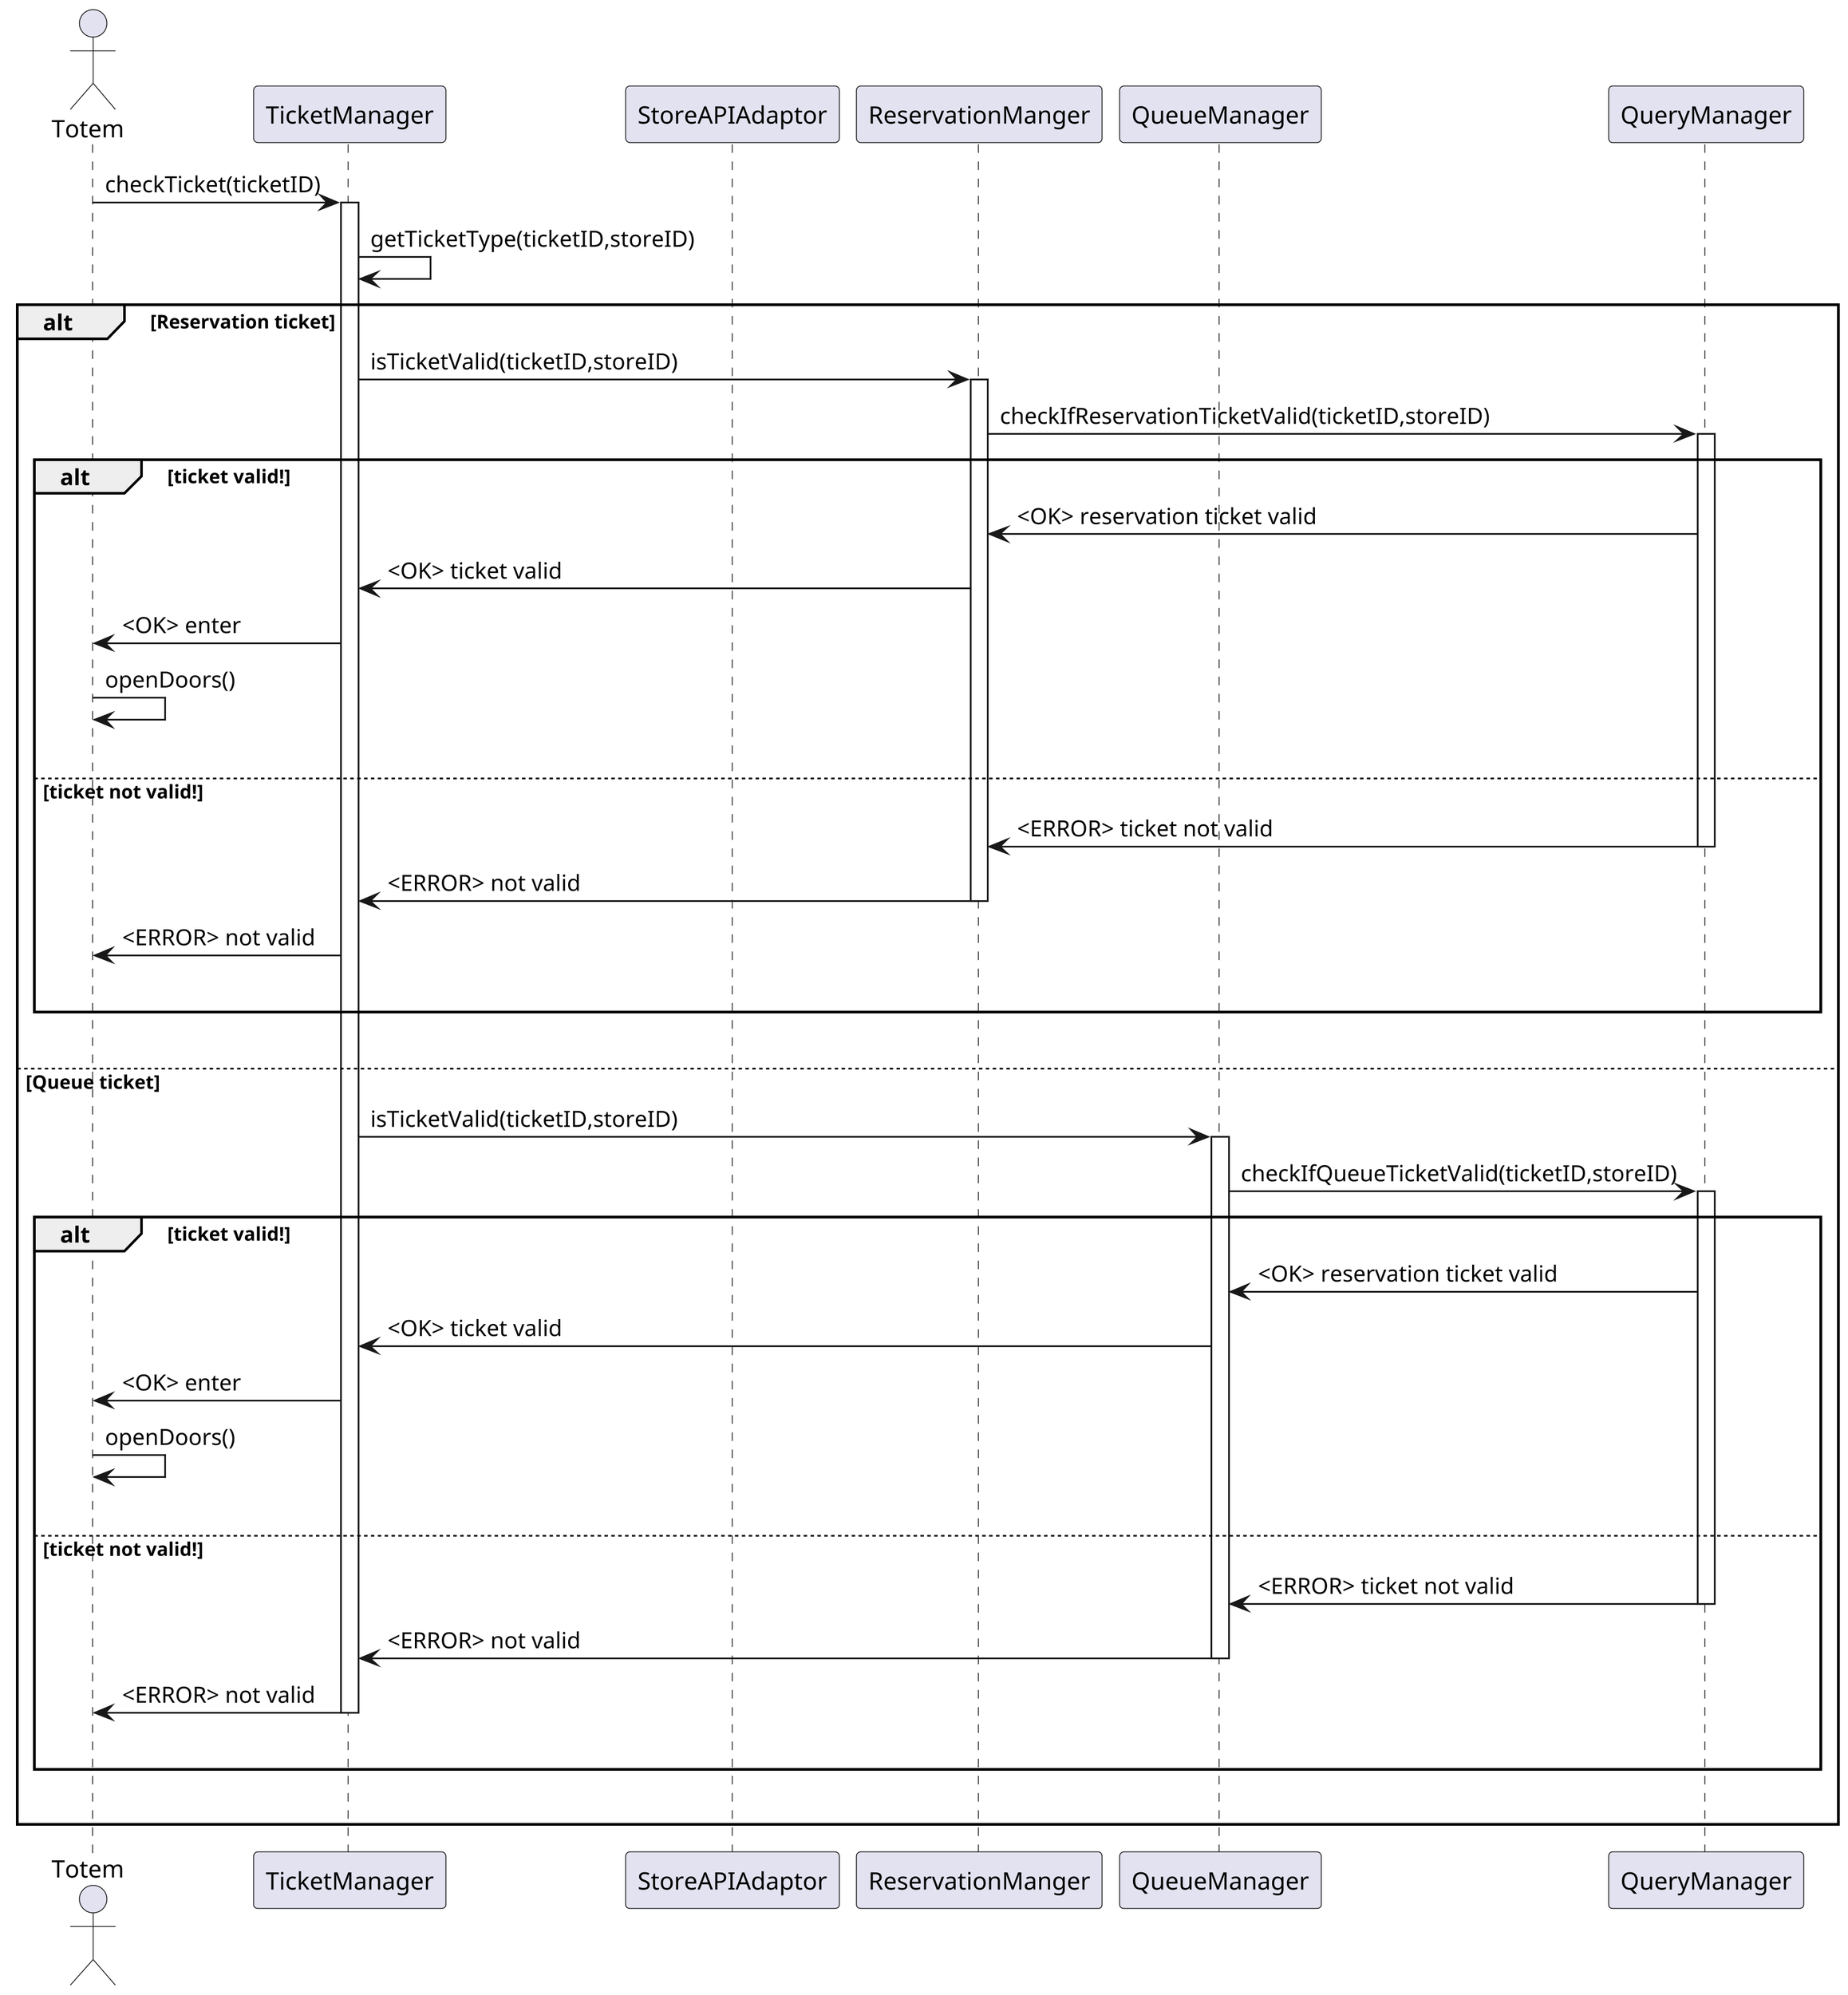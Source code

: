 @startuml seq_user_enters_store
skinparam {
   dpi 300
}

actor Totem as a
participant TicketManager as tm
participant StoreAPIAdaptor as api
participant ReservationManger as rm
participant QueueManager as queue
participant QueryManager as qm
'database DBMS as db

a->tm : checkTicket(ticketID)
activate tm
tm->tm : getTicketType(ticketID,storeID)

alt Reservation ticket
    tm->rm : isTicketValid(ticketID,storeID)
    activate rm 
    rm -> qm : checkIfReservationTicketValid(ticketID,storeID)
    activate qm
    'qm->db : queryStoreReservation(ticketID, storeID)
        alt ticket valid!
        'db->qm : <OK>
        qm->rm : <OK> reservation ticket valid
        rm->tm : <OK> ticket valid
        tm->a : <OK> enter
        a->a : openDoors()
        |||
        else ticket not valid!
        'db->qm : <ERROR>
        qm->rm : <ERROR> ticket not valid
        deactivate qm
        rm->tm : <ERROR> not valid
        deactivate rm
        tm->a : <ERROR> not valid
        |||
        end
        |||
else Queue ticket
    tm->queue : isTicketValid(ticketID,storeID)
    activate queue 
    queue -> qm : checkIfQueueTicketValid(ticketID,storeID)
    activate qm
    'qm->db : queryStoreQueue(ticketID, storeID)
        alt ticket valid!
        'db->qm : <OK>
        qm->queue : <OK> reservation ticket valid
        queue->tm : <OK> ticket valid
        tm->a : <OK> enter
        a->a : openDoors()
        |||
        else ticket not valid!
        'db->qm : <ERROR>
        qm->queue : <ERROR> ticket not valid
        deactivate qm
        queue->tm : <ERROR> not valid               
        deactivate queue
        tm->a : <ERROR> not valid
        deactivate tm
        |||
        end
    |||
end

@enduml